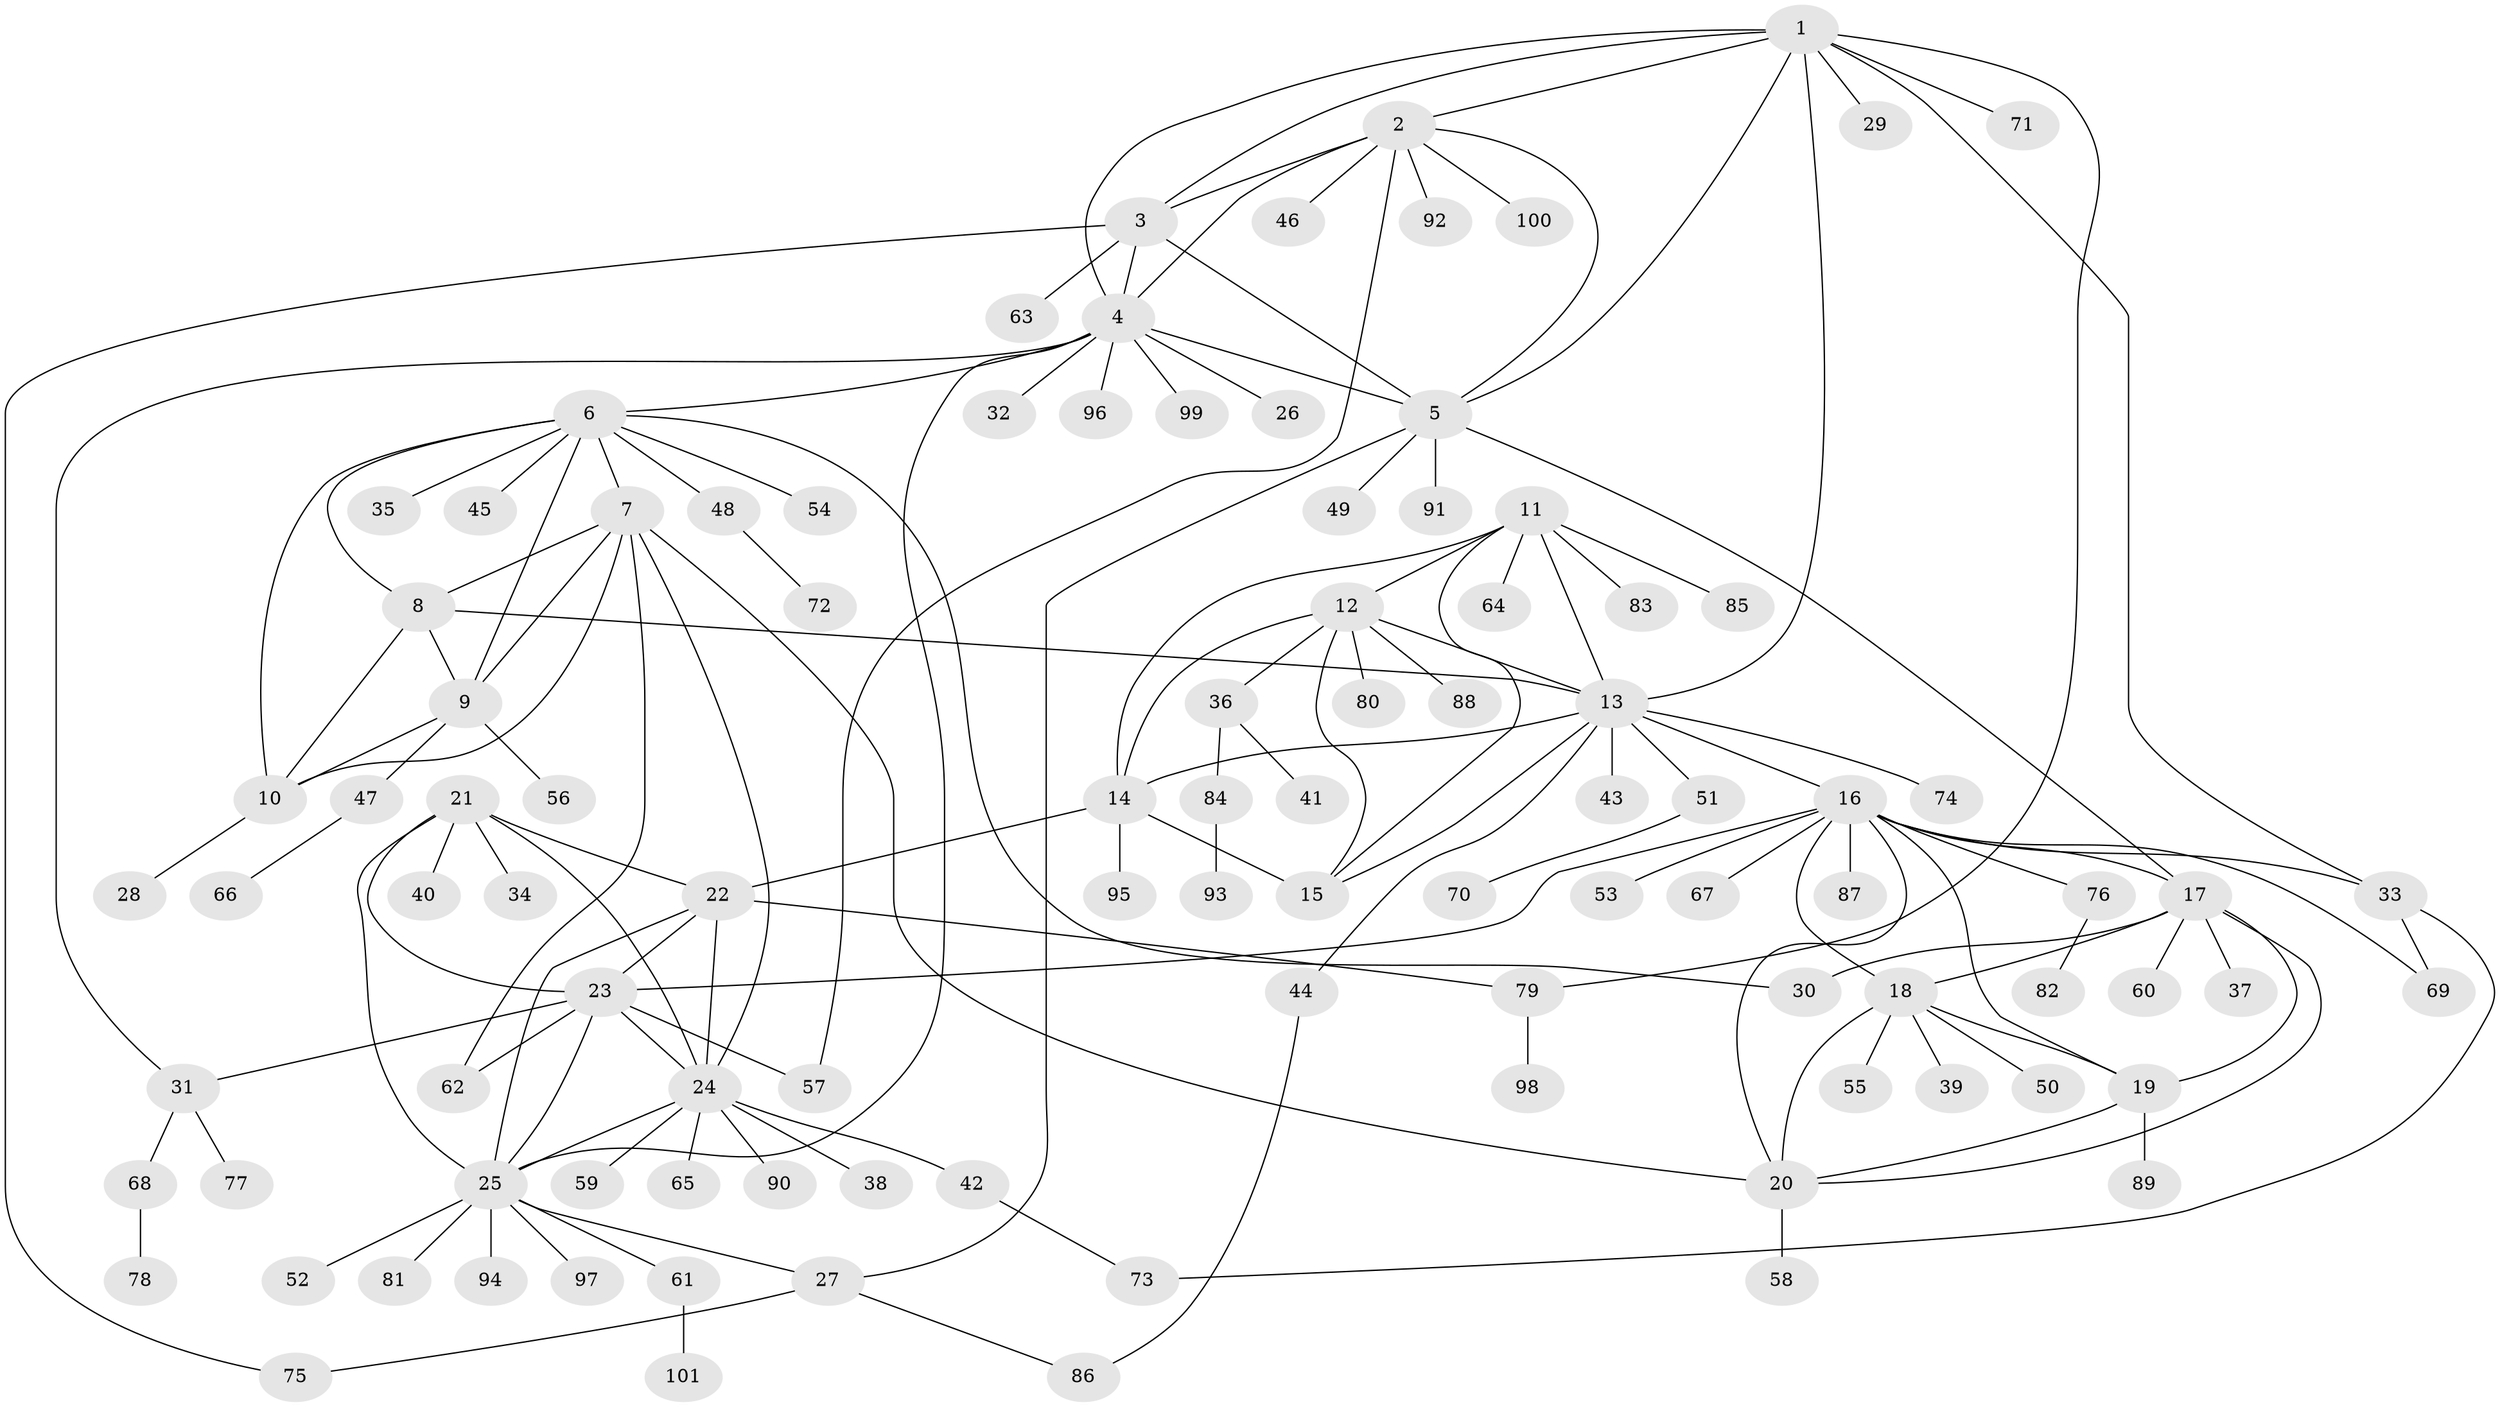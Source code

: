 // Generated by graph-tools (version 1.1) at 2025/37/03/09/25 02:37:29]
// undirected, 101 vertices, 147 edges
graph export_dot {
graph [start="1"]
  node [color=gray90,style=filled];
  1;
  2;
  3;
  4;
  5;
  6;
  7;
  8;
  9;
  10;
  11;
  12;
  13;
  14;
  15;
  16;
  17;
  18;
  19;
  20;
  21;
  22;
  23;
  24;
  25;
  26;
  27;
  28;
  29;
  30;
  31;
  32;
  33;
  34;
  35;
  36;
  37;
  38;
  39;
  40;
  41;
  42;
  43;
  44;
  45;
  46;
  47;
  48;
  49;
  50;
  51;
  52;
  53;
  54;
  55;
  56;
  57;
  58;
  59;
  60;
  61;
  62;
  63;
  64;
  65;
  66;
  67;
  68;
  69;
  70;
  71;
  72;
  73;
  74;
  75;
  76;
  77;
  78;
  79;
  80;
  81;
  82;
  83;
  84;
  85;
  86;
  87;
  88;
  89;
  90;
  91;
  92;
  93;
  94;
  95;
  96;
  97;
  98;
  99;
  100;
  101;
  1 -- 2;
  1 -- 3;
  1 -- 4;
  1 -- 5;
  1 -- 13;
  1 -- 29;
  1 -- 33;
  1 -- 71;
  1 -- 79;
  2 -- 3;
  2 -- 4;
  2 -- 5;
  2 -- 46;
  2 -- 57;
  2 -- 92;
  2 -- 100;
  3 -- 4;
  3 -- 5;
  3 -- 63;
  3 -- 75;
  4 -- 5;
  4 -- 6;
  4 -- 25;
  4 -- 26;
  4 -- 31;
  4 -- 32;
  4 -- 96;
  4 -- 99;
  5 -- 17;
  5 -- 27;
  5 -- 49;
  5 -- 91;
  6 -- 7;
  6 -- 8;
  6 -- 9;
  6 -- 10;
  6 -- 30;
  6 -- 35;
  6 -- 45;
  6 -- 48;
  6 -- 54;
  7 -- 8;
  7 -- 9;
  7 -- 10;
  7 -- 20;
  7 -- 24;
  7 -- 62;
  8 -- 9;
  8 -- 10;
  8 -- 13;
  9 -- 10;
  9 -- 47;
  9 -- 56;
  10 -- 28;
  11 -- 12;
  11 -- 13;
  11 -- 14;
  11 -- 15;
  11 -- 64;
  11 -- 83;
  11 -- 85;
  12 -- 13;
  12 -- 14;
  12 -- 15;
  12 -- 36;
  12 -- 80;
  12 -- 88;
  13 -- 14;
  13 -- 15;
  13 -- 16;
  13 -- 43;
  13 -- 44;
  13 -- 51;
  13 -- 74;
  14 -- 15;
  14 -- 22;
  14 -- 95;
  16 -- 17;
  16 -- 18;
  16 -- 19;
  16 -- 20;
  16 -- 23;
  16 -- 33;
  16 -- 53;
  16 -- 67;
  16 -- 69;
  16 -- 76;
  16 -- 87;
  17 -- 18;
  17 -- 19;
  17 -- 20;
  17 -- 30;
  17 -- 37;
  17 -- 60;
  18 -- 19;
  18 -- 20;
  18 -- 39;
  18 -- 50;
  18 -- 55;
  19 -- 20;
  19 -- 89;
  20 -- 58;
  21 -- 22;
  21 -- 23;
  21 -- 24;
  21 -- 25;
  21 -- 34;
  21 -- 40;
  22 -- 23;
  22 -- 24;
  22 -- 25;
  22 -- 79;
  23 -- 24;
  23 -- 25;
  23 -- 31;
  23 -- 57;
  23 -- 62;
  24 -- 25;
  24 -- 38;
  24 -- 42;
  24 -- 59;
  24 -- 65;
  24 -- 90;
  25 -- 27;
  25 -- 52;
  25 -- 61;
  25 -- 81;
  25 -- 94;
  25 -- 97;
  27 -- 75;
  27 -- 86;
  31 -- 68;
  31 -- 77;
  33 -- 69;
  33 -- 73;
  36 -- 41;
  36 -- 84;
  42 -- 73;
  44 -- 86;
  47 -- 66;
  48 -- 72;
  51 -- 70;
  61 -- 101;
  68 -- 78;
  76 -- 82;
  79 -- 98;
  84 -- 93;
}
